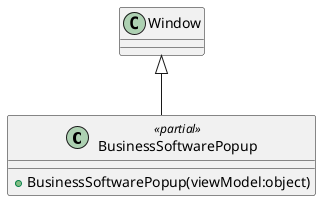 @startuml
class BusinessSoftwarePopup <<partial>> {
    + BusinessSoftwarePopup(viewModel:object)
}
Window <|-- BusinessSoftwarePopup
@enduml
